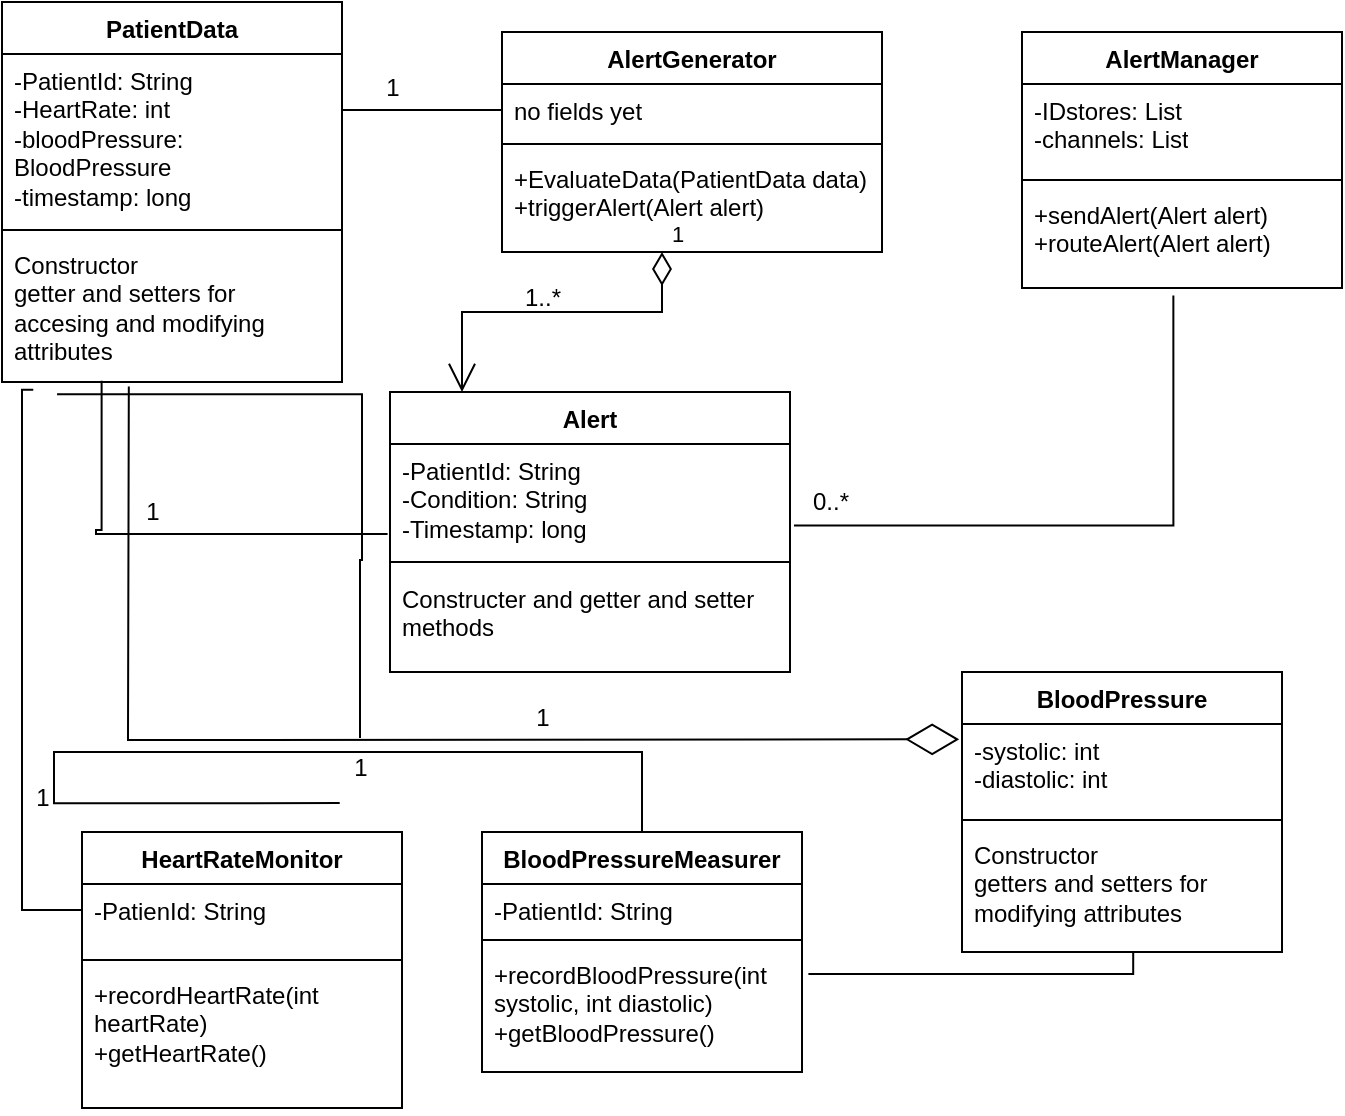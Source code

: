 <mxfile version="24.3.0" type="github">
  <diagram id="C5RBs43oDa-KdzZeNtuy" name="Page-1">
    <mxGraphModel dx="1022" dy="608" grid="1" gridSize="10" guides="1" tooltips="1" connect="1" arrows="1" fold="1" page="1" pageScale="1" pageWidth="827" pageHeight="1169" math="0" shadow="0">
      <root>
        <mxCell id="WIyWlLk6GJQsqaUBKTNV-0" />
        <mxCell id="WIyWlLk6GJQsqaUBKTNV-1" parent="WIyWlLk6GJQsqaUBKTNV-0" />
        <mxCell id="G24uzER5lN5J6sP5YHbl-4" value="1" style="endArrow=open;html=1;endSize=12;startArrow=diamondThin;startSize=14;startFill=0;edgeStyle=orthogonalEdgeStyle;align=left;verticalAlign=bottom;rounded=0;entryX=0.5;entryY=0;entryDx=0;entryDy=0;" edge="1" parent="WIyWlLk6GJQsqaUBKTNV-1">
          <mxGeometry x="-1" y="3" relative="1" as="geometry">
            <mxPoint x="330" y="230" as="sourcePoint" />
            <mxPoint x="230" y="300" as="targetPoint" />
            <Array as="points">
              <mxPoint x="330" y="260" />
              <mxPoint x="230" y="260" />
            </Array>
          </mxGeometry>
        </mxCell>
        <mxCell id="G24uzER5lN5J6sP5YHbl-5" value="1..*" style="text;html=1;align=center;verticalAlign=middle;resizable=0;points=[];autosize=1;strokeColor=none;fillColor=none;" vertex="1" parent="WIyWlLk6GJQsqaUBKTNV-1">
          <mxGeometry x="250" y="238" width="40" height="30" as="geometry" />
        </mxCell>
        <mxCell id="G24uzER5lN5J6sP5YHbl-6" value="PatientData" style="swimlane;fontStyle=1;align=center;verticalAlign=top;childLayout=stackLayout;horizontal=1;startSize=26;horizontalStack=0;resizeParent=1;resizeParentMax=0;resizeLast=0;collapsible=1;marginBottom=0;whiteSpace=wrap;html=1;" vertex="1" parent="WIyWlLk6GJQsqaUBKTNV-1">
          <mxGeometry y="105" width="170" height="190" as="geometry" />
        </mxCell>
        <mxCell id="G24uzER5lN5J6sP5YHbl-7" value="-PatientId: String&lt;div&gt;-HeartRate: int&lt;/div&gt;&lt;div&gt;-bloodPressure: BloodPressure&lt;/div&gt;&lt;div&gt;-timestamp: long&lt;/div&gt;" style="text;strokeColor=none;fillColor=none;align=left;verticalAlign=top;spacingLeft=4;spacingRight=4;overflow=hidden;rotatable=0;points=[[0,0.5],[1,0.5]];portConstraint=eastwest;whiteSpace=wrap;html=1;" vertex="1" parent="G24uzER5lN5J6sP5YHbl-6">
          <mxGeometry y="26" width="170" height="84" as="geometry" />
        </mxCell>
        <mxCell id="G24uzER5lN5J6sP5YHbl-8" value="" style="line;strokeWidth=1;fillColor=none;align=left;verticalAlign=middle;spacingTop=-1;spacingLeft=3;spacingRight=3;rotatable=0;labelPosition=right;points=[];portConstraint=eastwest;strokeColor=inherit;" vertex="1" parent="G24uzER5lN5J6sP5YHbl-6">
          <mxGeometry y="110" width="170" height="8" as="geometry" />
        </mxCell>
        <mxCell id="G24uzER5lN5J6sP5YHbl-9" value="Constructor&lt;div&gt;getter and setters for accesing and modifying attributes&lt;/div&gt;" style="text;strokeColor=none;fillColor=none;align=left;verticalAlign=top;spacingLeft=4;spacingRight=4;overflow=hidden;rotatable=0;points=[[0,0.5],[1,0.5]];portConstraint=eastwest;whiteSpace=wrap;html=1;" vertex="1" parent="G24uzER5lN5J6sP5YHbl-6">
          <mxGeometry y="118" width="170" height="72" as="geometry" />
        </mxCell>
        <mxCell id="G24uzER5lN5J6sP5YHbl-11" value="1" style="text;html=1;align=center;verticalAlign=middle;resizable=0;points=[];autosize=1;strokeColor=none;fillColor=none;" vertex="1" parent="WIyWlLk6GJQsqaUBKTNV-1">
          <mxGeometry x="180" y="133" width="30" height="30" as="geometry" />
        </mxCell>
        <mxCell id="G24uzER5lN5J6sP5YHbl-14" value="1" style="text;html=1;align=center;verticalAlign=middle;resizable=0;points=[];autosize=1;strokeColor=none;fillColor=none;" vertex="1" parent="WIyWlLk6GJQsqaUBKTNV-1">
          <mxGeometry x="60" y="345" width="30" height="30" as="geometry" />
        </mxCell>
        <mxCell id="G24uzER5lN5J6sP5YHbl-15" value="" style="line;strokeWidth=1;fillColor=none;align=left;verticalAlign=middle;spacingTop=-1;spacingLeft=3;spacingRight=3;rotatable=0;labelPosition=right;points=[];portConstraint=eastwest;strokeColor=inherit;" vertex="1" parent="WIyWlLk6GJQsqaUBKTNV-1">
          <mxGeometry x="170" y="155" width="80" height="8" as="geometry" />
        </mxCell>
        <mxCell id="G24uzER5lN5J6sP5YHbl-18" value="" style="endArrow=none;html=1;edgeStyle=orthogonalEdgeStyle;rounded=0;entryX=-0.006;entryY=0.834;entryDx=0;entryDy=0;exitX=0.293;exitY=0.992;exitDx=0;exitDy=0;exitPerimeter=0;entryPerimeter=0;" edge="1" parent="WIyWlLk6GJQsqaUBKTNV-1" source="G24uzER5lN5J6sP5YHbl-9" target="G24uzER5lN5J6sP5YHbl-55">
          <mxGeometry relative="1" as="geometry">
            <mxPoint x="60" y="210" as="sourcePoint" />
            <mxPoint x="150" y="369" as="targetPoint" />
            <Array as="points">
              <mxPoint x="50" y="369" />
              <mxPoint x="47" y="369" />
              <mxPoint x="47" y="371" />
            </Array>
          </mxGeometry>
        </mxCell>
        <mxCell id="G24uzER5lN5J6sP5YHbl-23" value="" style="endArrow=none;html=1;edgeStyle=orthogonalEdgeStyle;rounded=0;entryX=0.473;entryY=1.075;entryDx=0;entryDy=0;exitX=1.01;exitY=0.754;exitDx=0;exitDy=0;exitPerimeter=0;entryPerimeter=0;" edge="1" parent="WIyWlLk6GJQsqaUBKTNV-1" source="G24uzER5lN5J6sP5YHbl-55" target="G24uzER5lN5J6sP5YHbl-61">
          <mxGeometry relative="1" as="geometry">
            <mxPoint x="360" y="370" as="sourcePoint" />
            <mxPoint x="588" y="336" as="targetPoint" />
            <Array as="points">
              <mxPoint x="586" y="367" />
            </Array>
          </mxGeometry>
        </mxCell>
        <mxCell id="G24uzER5lN5J6sP5YHbl-26" value="0..*" style="text;html=1;align=center;verticalAlign=middle;resizable=0;points=[];autosize=1;strokeColor=none;fillColor=none;" vertex="1" parent="WIyWlLk6GJQsqaUBKTNV-1">
          <mxGeometry x="394" y="340" width="40" height="30" as="geometry" />
        </mxCell>
        <mxCell id="G24uzER5lN5J6sP5YHbl-27" value="HeartRateMonitor" style="swimlane;fontStyle=1;align=center;verticalAlign=top;childLayout=stackLayout;horizontal=1;startSize=26;horizontalStack=0;resizeParent=1;resizeParentMax=0;resizeLast=0;collapsible=1;marginBottom=0;whiteSpace=wrap;html=1;" vertex="1" parent="WIyWlLk6GJQsqaUBKTNV-1">
          <mxGeometry x="40" y="520" width="160" height="138" as="geometry" />
        </mxCell>
        <mxCell id="G24uzER5lN5J6sP5YHbl-28" value="-PatienId: String" style="text;strokeColor=none;fillColor=none;align=left;verticalAlign=top;spacingLeft=4;spacingRight=4;overflow=hidden;rotatable=0;points=[[0,0.5],[1,0.5]];portConstraint=eastwest;whiteSpace=wrap;html=1;" vertex="1" parent="G24uzER5lN5J6sP5YHbl-27">
          <mxGeometry y="26" width="160" height="34" as="geometry" />
        </mxCell>
        <mxCell id="G24uzER5lN5J6sP5YHbl-29" value="" style="line;strokeWidth=1;fillColor=none;align=left;verticalAlign=middle;spacingTop=-1;spacingLeft=3;spacingRight=3;rotatable=0;labelPosition=right;points=[];portConstraint=eastwest;strokeColor=inherit;" vertex="1" parent="G24uzER5lN5J6sP5YHbl-27">
          <mxGeometry y="60" width="160" height="8" as="geometry" />
        </mxCell>
        <mxCell id="G24uzER5lN5J6sP5YHbl-30" value="+recordHeartRate(int heartRate)&lt;div&gt;+getHeartRate()&lt;/div&gt;" style="text;strokeColor=none;fillColor=none;align=left;verticalAlign=top;spacingLeft=4;spacingRight=4;overflow=hidden;rotatable=0;points=[[0,0.5],[1,0.5]];portConstraint=eastwest;whiteSpace=wrap;html=1;" vertex="1" parent="G24uzER5lN5J6sP5YHbl-27">
          <mxGeometry y="68" width="160" height="70" as="geometry" />
        </mxCell>
        <mxCell id="G24uzER5lN5J6sP5YHbl-31" value="BloodPressureMeasurer" style="swimlane;fontStyle=1;align=center;verticalAlign=top;childLayout=stackLayout;horizontal=1;startSize=26;horizontalStack=0;resizeParent=1;resizeParentMax=0;resizeLast=0;collapsible=1;marginBottom=0;whiteSpace=wrap;html=1;" vertex="1" parent="WIyWlLk6GJQsqaUBKTNV-1">
          <mxGeometry x="240" y="520" width="160" height="120" as="geometry" />
        </mxCell>
        <mxCell id="G24uzER5lN5J6sP5YHbl-32" value="-PatientId: String" style="text;strokeColor=none;fillColor=none;align=left;verticalAlign=top;spacingLeft=4;spacingRight=4;overflow=hidden;rotatable=0;points=[[0,0.5],[1,0.5]];portConstraint=eastwest;whiteSpace=wrap;html=1;" vertex="1" parent="G24uzER5lN5J6sP5YHbl-31">
          <mxGeometry y="26" width="160" height="24" as="geometry" />
        </mxCell>
        <mxCell id="G24uzER5lN5J6sP5YHbl-33" value="" style="line;strokeWidth=1;fillColor=none;align=left;verticalAlign=middle;spacingTop=-1;spacingLeft=3;spacingRight=3;rotatable=0;labelPosition=right;points=[];portConstraint=eastwest;strokeColor=inherit;" vertex="1" parent="G24uzER5lN5J6sP5YHbl-31">
          <mxGeometry y="50" width="160" height="8" as="geometry" />
        </mxCell>
        <mxCell id="G24uzER5lN5J6sP5YHbl-34" value="+recordBloodPressure(int systolic, int diastolic)&lt;div&gt;+getBloodPressure()&lt;/div&gt;" style="text;strokeColor=none;fillColor=none;align=left;verticalAlign=top;spacingLeft=4;spacingRight=4;overflow=hidden;rotatable=0;points=[[0,0.5],[1,0.5]];portConstraint=eastwest;whiteSpace=wrap;html=1;" vertex="1" parent="G24uzER5lN5J6sP5YHbl-31">
          <mxGeometry y="58" width="160" height="62" as="geometry" />
        </mxCell>
        <mxCell id="G24uzER5lN5J6sP5YHbl-35" value="" style="endArrow=none;html=1;edgeStyle=orthogonalEdgeStyle;rounded=0;exitX=0.092;exitY=1.054;exitDx=0;exitDy=0;exitPerimeter=0;entryX=0;entryY=0.5;entryDx=0;entryDy=0;" edge="1" parent="WIyWlLk6GJQsqaUBKTNV-1" source="G24uzER5lN5J6sP5YHbl-9" target="G24uzER5lN5J6sP5YHbl-28">
          <mxGeometry relative="1" as="geometry">
            <mxPoint x="280" y="440" as="sourcePoint" />
            <mxPoint x="440" y="440" as="targetPoint" />
            <Array as="points">
              <mxPoint x="10" y="299" />
              <mxPoint x="10" y="559" />
              <mxPoint x="40" y="559" />
            </Array>
          </mxGeometry>
        </mxCell>
        <mxCell id="G24uzER5lN5J6sP5YHbl-39" value="" style="endArrow=none;html=1;edgeStyle=orthogonalEdgeStyle;rounded=0;exitX=0.162;exitY=1.085;exitDx=0;exitDy=0;exitPerimeter=0;entryX=0.5;entryY=0;entryDx=0;entryDy=0;" edge="1" parent="WIyWlLk6GJQsqaUBKTNV-1" source="G24uzER5lN5J6sP5YHbl-43" target="G24uzER5lN5J6sP5YHbl-31">
          <mxGeometry relative="1" as="geometry">
            <mxPoint x="280" y="370" as="sourcePoint" />
            <mxPoint x="440" y="370" as="targetPoint" />
            <Array as="points">
              <mxPoint x="26" y="480" />
              <mxPoint x="320" y="480" />
            </Array>
          </mxGeometry>
        </mxCell>
        <mxCell id="G24uzER5lN5J6sP5YHbl-44" value="1" style="text;html=1;align=center;verticalAlign=middle;resizable=0;points=[];autosize=1;strokeColor=none;fillColor=none;" vertex="1" parent="WIyWlLk6GJQsqaUBKTNV-1">
          <mxGeometry x="5" y="488" width="30" height="30" as="geometry" />
        </mxCell>
        <mxCell id="G24uzER5lN5J6sP5YHbl-50" value="AlertGenerator" style="swimlane;fontStyle=1;align=center;verticalAlign=top;childLayout=stackLayout;horizontal=1;startSize=26;horizontalStack=0;resizeParent=1;resizeParentMax=0;resizeLast=0;collapsible=1;marginBottom=0;whiteSpace=wrap;html=1;" vertex="1" parent="WIyWlLk6GJQsqaUBKTNV-1">
          <mxGeometry x="250" y="120" width="190" height="110" as="geometry" />
        </mxCell>
        <mxCell id="G24uzER5lN5J6sP5YHbl-51" value="no fields yet" style="text;strokeColor=none;fillColor=none;align=left;verticalAlign=top;spacingLeft=4;spacingRight=4;overflow=hidden;rotatable=0;points=[[0,0.5],[1,0.5]];portConstraint=eastwest;whiteSpace=wrap;html=1;" vertex="1" parent="G24uzER5lN5J6sP5YHbl-50">
          <mxGeometry y="26" width="190" height="26" as="geometry" />
        </mxCell>
        <mxCell id="G24uzER5lN5J6sP5YHbl-52" value="" style="line;strokeWidth=1;fillColor=none;align=left;verticalAlign=middle;spacingTop=-1;spacingLeft=3;spacingRight=3;rotatable=0;labelPosition=right;points=[];portConstraint=eastwest;strokeColor=inherit;" vertex="1" parent="G24uzER5lN5J6sP5YHbl-50">
          <mxGeometry y="52" width="190" height="8" as="geometry" />
        </mxCell>
        <mxCell id="G24uzER5lN5J6sP5YHbl-53" value="+EvaluateData(PatientData data)&lt;div&gt;+triggerAlert(Alert alert)&lt;/div&gt;" style="text;strokeColor=none;fillColor=none;align=left;verticalAlign=top;spacingLeft=4;spacingRight=4;overflow=hidden;rotatable=0;points=[[0,0.5],[1,0.5]];portConstraint=eastwest;whiteSpace=wrap;html=1;" vertex="1" parent="G24uzER5lN5J6sP5YHbl-50">
          <mxGeometry y="60" width="190" height="50" as="geometry" />
        </mxCell>
        <mxCell id="G24uzER5lN5J6sP5YHbl-54" value="Alert" style="swimlane;fontStyle=1;align=center;verticalAlign=top;childLayout=stackLayout;horizontal=1;startSize=26;horizontalStack=0;resizeParent=1;resizeParentMax=0;resizeLast=0;collapsible=1;marginBottom=0;whiteSpace=wrap;html=1;" vertex="1" parent="WIyWlLk6GJQsqaUBKTNV-1">
          <mxGeometry x="194" y="300" width="200" height="140" as="geometry" />
        </mxCell>
        <mxCell id="G24uzER5lN5J6sP5YHbl-55" value="-PatientId: String&lt;div&gt;-Condition: String&lt;/div&gt;&lt;div&gt;-Timestamp: long&lt;/div&gt;" style="text;strokeColor=none;fillColor=none;align=left;verticalAlign=top;spacingLeft=4;spacingRight=4;overflow=hidden;rotatable=0;points=[[0,0.5],[1,0.5]];portConstraint=eastwest;whiteSpace=wrap;html=1;" vertex="1" parent="G24uzER5lN5J6sP5YHbl-54">
          <mxGeometry y="26" width="200" height="54" as="geometry" />
        </mxCell>
        <mxCell id="G24uzER5lN5J6sP5YHbl-56" value="" style="line;strokeWidth=1;fillColor=none;align=left;verticalAlign=middle;spacingTop=-1;spacingLeft=3;spacingRight=3;rotatable=0;labelPosition=right;points=[];portConstraint=eastwest;strokeColor=inherit;" vertex="1" parent="G24uzER5lN5J6sP5YHbl-54">
          <mxGeometry y="80" width="200" height="10" as="geometry" />
        </mxCell>
        <mxCell id="G24uzER5lN5J6sP5YHbl-57" value="Constructer and getter and setter methods" style="text;strokeColor=none;fillColor=none;align=left;verticalAlign=top;spacingLeft=4;spacingRight=4;overflow=hidden;rotatable=0;points=[[0,0.5],[1,0.5]];portConstraint=eastwest;whiteSpace=wrap;html=1;" vertex="1" parent="G24uzER5lN5J6sP5YHbl-54">
          <mxGeometry y="90" width="200" height="50" as="geometry" />
        </mxCell>
        <mxCell id="G24uzER5lN5J6sP5YHbl-58" value="AlertManager" style="swimlane;fontStyle=1;align=center;verticalAlign=top;childLayout=stackLayout;horizontal=1;startSize=26;horizontalStack=0;resizeParent=1;resizeParentMax=0;resizeLast=0;collapsible=1;marginBottom=0;whiteSpace=wrap;html=1;" vertex="1" parent="WIyWlLk6GJQsqaUBKTNV-1">
          <mxGeometry x="510" y="120" width="160" height="128" as="geometry" />
        </mxCell>
        <mxCell id="G24uzER5lN5J6sP5YHbl-59" value="-IDstores: List&lt;div&gt;-channels: List&lt;/div&gt;" style="text;strokeColor=none;fillColor=none;align=left;verticalAlign=top;spacingLeft=4;spacingRight=4;overflow=hidden;rotatable=0;points=[[0,0.5],[1,0.5]];portConstraint=eastwest;whiteSpace=wrap;html=1;" vertex="1" parent="G24uzER5lN5J6sP5YHbl-58">
          <mxGeometry y="26" width="160" height="44" as="geometry" />
        </mxCell>
        <mxCell id="G24uzER5lN5J6sP5YHbl-60" value="" style="line;strokeWidth=1;fillColor=none;align=left;verticalAlign=middle;spacingTop=-1;spacingLeft=3;spacingRight=3;rotatable=0;labelPosition=right;points=[];portConstraint=eastwest;strokeColor=inherit;" vertex="1" parent="G24uzER5lN5J6sP5YHbl-58">
          <mxGeometry y="70" width="160" height="8" as="geometry" />
        </mxCell>
        <mxCell id="G24uzER5lN5J6sP5YHbl-61" value="+sendAlert(Alert alert)&lt;div&gt;+routeAlert(Alert alert)&lt;/div&gt;" style="text;strokeColor=none;fillColor=none;align=left;verticalAlign=top;spacingLeft=4;spacingRight=4;overflow=hidden;rotatable=0;points=[[0,0.5],[1,0.5]];portConstraint=eastwest;whiteSpace=wrap;html=1;" vertex="1" parent="G24uzER5lN5J6sP5YHbl-58">
          <mxGeometry y="78" width="160" height="50" as="geometry" />
        </mxCell>
        <mxCell id="G24uzER5lN5J6sP5YHbl-63" value="BloodPressure" style="swimlane;fontStyle=1;align=center;verticalAlign=top;childLayout=stackLayout;horizontal=1;startSize=26;horizontalStack=0;resizeParent=1;resizeParentMax=0;resizeLast=0;collapsible=1;marginBottom=0;whiteSpace=wrap;html=1;" vertex="1" parent="WIyWlLk6GJQsqaUBKTNV-1">
          <mxGeometry x="480" y="440" width="160" height="140" as="geometry" />
        </mxCell>
        <mxCell id="G24uzER5lN5J6sP5YHbl-64" value="-systolic: int&lt;div&gt;-diastolic: int&lt;/div&gt;" style="text;strokeColor=none;fillColor=none;align=left;verticalAlign=top;spacingLeft=4;spacingRight=4;overflow=hidden;rotatable=0;points=[[0,0.5],[1,0.5]];portConstraint=eastwest;whiteSpace=wrap;html=1;" vertex="1" parent="G24uzER5lN5J6sP5YHbl-63">
          <mxGeometry y="26" width="160" height="44" as="geometry" />
        </mxCell>
        <mxCell id="G24uzER5lN5J6sP5YHbl-65" value="" style="line;strokeWidth=1;fillColor=none;align=left;verticalAlign=middle;spacingTop=-1;spacingLeft=3;spacingRight=3;rotatable=0;labelPosition=right;points=[];portConstraint=eastwest;strokeColor=inherit;" vertex="1" parent="G24uzER5lN5J6sP5YHbl-63">
          <mxGeometry y="70" width="160" height="8" as="geometry" />
        </mxCell>
        <mxCell id="G24uzER5lN5J6sP5YHbl-66" value="Constructor&lt;div&gt;getters and setters for modifying attributes&lt;/div&gt;" style="text;strokeColor=none;fillColor=none;align=left;verticalAlign=top;spacingLeft=4;spacingRight=4;overflow=hidden;rotatable=0;points=[[0,0.5],[1,0.5]];portConstraint=eastwest;whiteSpace=wrap;html=1;" vertex="1" parent="G24uzER5lN5J6sP5YHbl-63">
          <mxGeometry y="78" width="160" height="62" as="geometry" />
        </mxCell>
        <mxCell id="G24uzER5lN5J6sP5YHbl-67" value="" style="endArrow=none;html=1;edgeStyle=orthogonalEdgeStyle;rounded=0;exitX=1.02;exitY=0.209;exitDx=0;exitDy=0;exitPerimeter=0;entryX=0.535;entryY=1.005;entryDx=0;entryDy=0;entryPerimeter=0;" edge="1" parent="WIyWlLk6GJQsqaUBKTNV-1" source="G24uzER5lN5J6sP5YHbl-34" target="G24uzER5lN5J6sP5YHbl-66">
          <mxGeometry relative="1" as="geometry">
            <mxPoint x="414" y="650" as="sourcePoint" />
            <mxPoint x="574" y="650" as="targetPoint" />
          </mxGeometry>
        </mxCell>
        <mxCell id="G24uzER5lN5J6sP5YHbl-70" value="" style="endArrow=diamondThin;endFill=0;endSize=24;html=1;rounded=0;entryX=-0.009;entryY=0.174;entryDx=0;entryDy=0;entryPerimeter=0;exitX=0.373;exitY=1.031;exitDx=0;exitDy=0;exitPerimeter=0;" edge="1" parent="WIyWlLk6GJQsqaUBKTNV-1" source="G24uzER5lN5J6sP5YHbl-9" target="G24uzER5lN5J6sP5YHbl-64">
          <mxGeometry width="160" relative="1" as="geometry">
            <mxPoint x="220" y="470" as="sourcePoint" />
            <mxPoint x="380" y="470" as="targetPoint" />
            <Array as="points">
              <mxPoint x="63" y="474" />
            </Array>
          </mxGeometry>
        </mxCell>
        <mxCell id="G24uzER5lN5J6sP5YHbl-71" value="" style="endArrow=none;html=1;edgeStyle=orthogonalEdgeStyle;rounded=0;exitX=0.162;exitY=1.085;exitDx=0;exitDy=0;exitPerimeter=0;entryX=0.5;entryY=0;entryDx=0;entryDy=0;" edge="1" parent="WIyWlLk6GJQsqaUBKTNV-1" source="G24uzER5lN5J6sP5YHbl-9" target="G24uzER5lN5J6sP5YHbl-43">
          <mxGeometry relative="1" as="geometry">
            <mxPoint x="28" y="301" as="sourcePoint" />
            <mxPoint x="320" y="520" as="targetPoint" />
            <Array as="points" />
          </mxGeometry>
        </mxCell>
        <mxCell id="G24uzER5lN5J6sP5YHbl-43" value="1" style="text;html=1;align=center;verticalAlign=middle;resizable=0;points=[];autosize=1;strokeColor=none;fillColor=none;" vertex="1" parent="WIyWlLk6GJQsqaUBKTNV-1">
          <mxGeometry x="164" y="473" width="30" height="30" as="geometry" />
        </mxCell>
        <mxCell id="G24uzER5lN5J6sP5YHbl-72" value="1" style="text;html=1;align=center;verticalAlign=middle;resizable=0;points=[];autosize=1;strokeColor=none;fillColor=none;" vertex="1" parent="WIyWlLk6GJQsqaUBKTNV-1">
          <mxGeometry x="255" y="448" width="30" height="30" as="geometry" />
        </mxCell>
      </root>
    </mxGraphModel>
  </diagram>
</mxfile>
